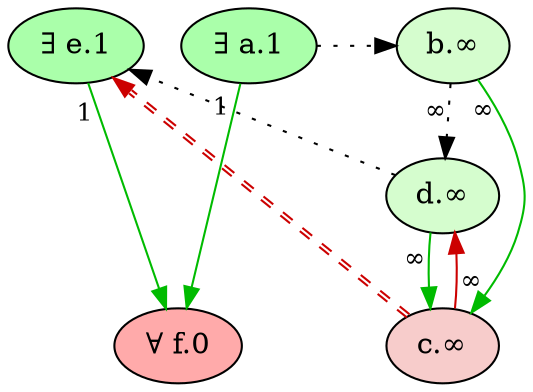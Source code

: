 digraph {
    // Node defaults can be set here if needed
    "f" [style="filled" fillcolor="#FFAAAA" label="∀ f.0" fontsize=14]
    "e" [style="filled" fillcolor="#AAFFAA" label="∃ e.1" fontsize=14]
    "a" [style="filled" fillcolor="#AAFFAA" label="∃ a.1" fontsize=14]
    "b" [style="filled" fillcolor="#d5fdce" label="b.∞" fontsize=14]
    "d" [style="filled" fillcolor="#d5fdce" label="d.∞" fontsize=14]
    "c" [style="filled" fillcolor="#f7cccb" label="c.∞" fontsize=14]
    edge[labeldistance=1.5 fontsize=12]
    "a" -> "b" [color="black" style="dotted" dir="forward" taillabel="" constraint=false]
    "b" -> "c" [color="#00BB00" style="solid" dir="forward" taillabel="∞" ]
    "d" -> "c" [color="#00BB00" style="solid" dir="forward" taillabel="∞" ]
    "b" -> "d" [color="black" style="dotted" dir="forward" taillabel="∞" ]
    "c" -> "d" [color="#CC0000" style="solid" dir="forward" taillabel="∞" ]
    "c" -> "e" [color="#CC0000:#CC0000" style="dashed" dir="forward" taillabel="" constraint=false]
    "d" -> "e" [color="black" style="dotted" dir="forward" taillabel="" constraint=false]
    "e" -> "f" [color="#00BB00" style="solid" dir="forward" taillabel="1" ]
    "a" -> "f" [color="#00BB00" style="solid" dir="forward" taillabel="1" ]
    {rank = max f}
    {rank = min e a}
}